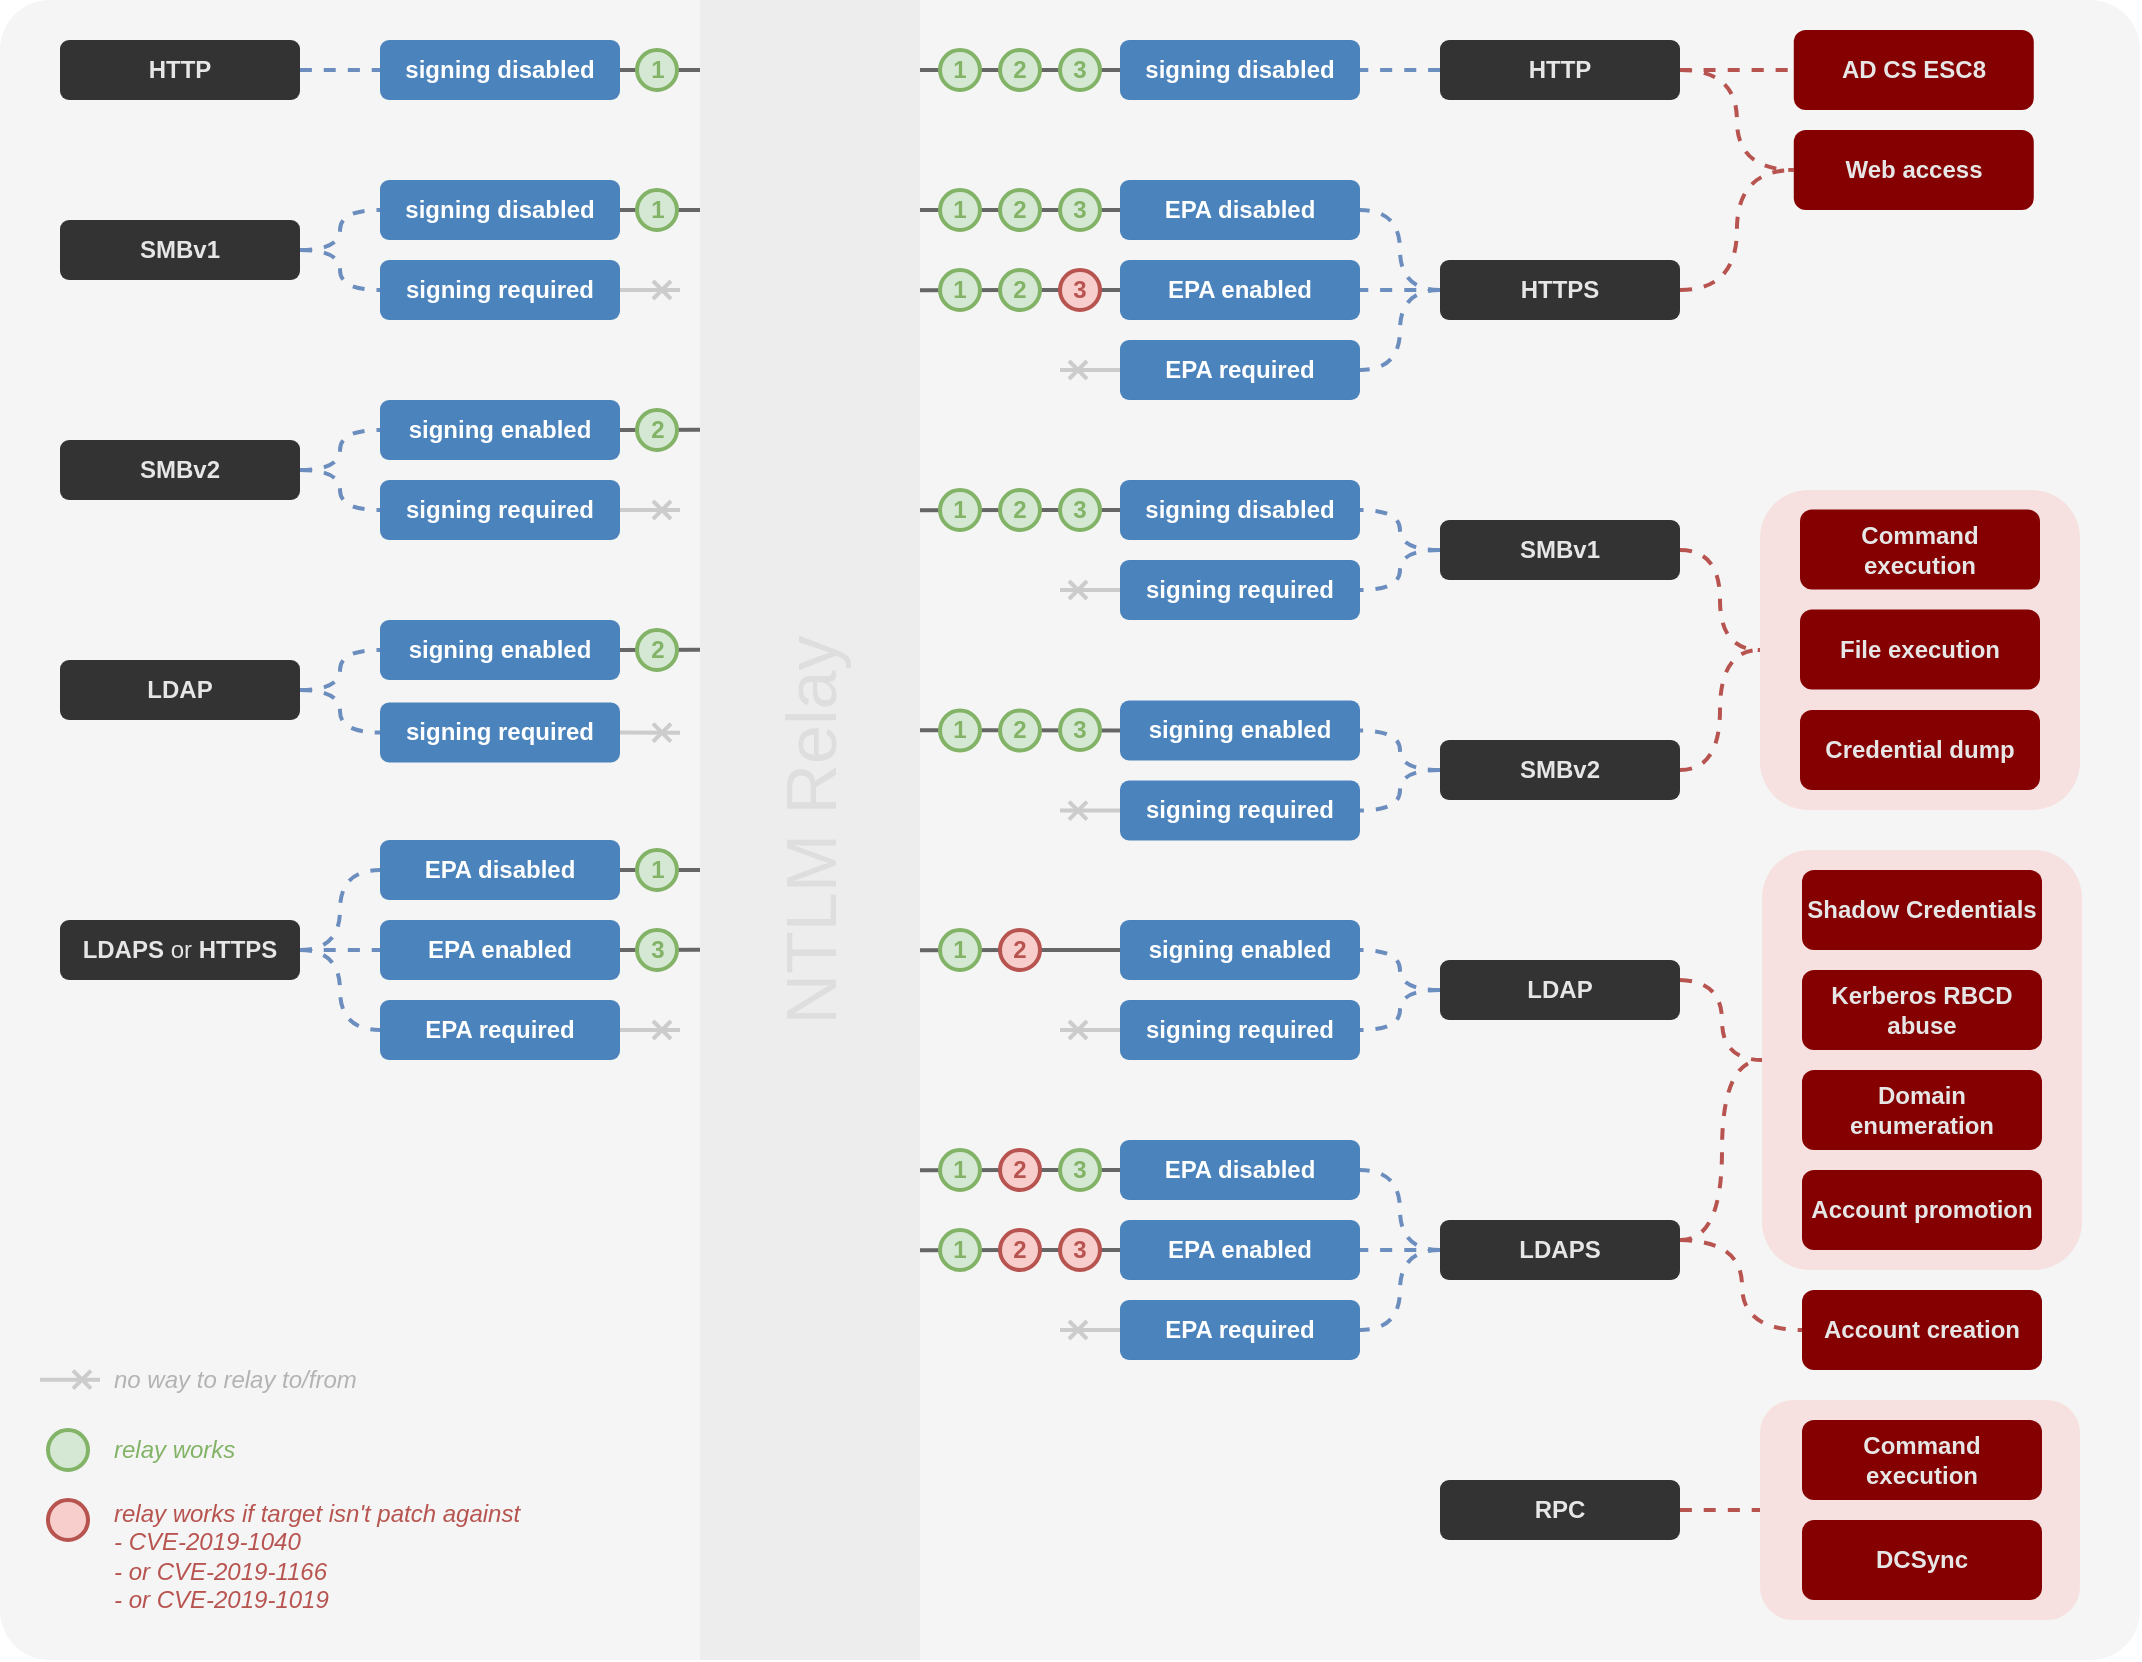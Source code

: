 <mxfile version="14.5.1" type="device"><diagram id="hH7pEeF3YHhmBUNXaw4B" name="Page-1"><mxGraphModel dx="-1205" dy="1429" grid="1" gridSize="10" guides="1" tooltips="1" connect="1" arrows="1" fold="1" page="0" pageScale="1" pageWidth="850" pageHeight="1100" math="0" shadow="0"><root><mxCell id="0"/><mxCell id="1" parent="0"/><mxCell id="J9YO0TIa6yCJs-UxPbS8-244" value="" style="rounded=1;whiteSpace=wrap;html=1;labelBackgroundColor=none;strokeWidth=2;fillColor=#f5f5f5;fontColor=#333333;arcSize=3;strokeColor=none;" vertex="1" parent="1"><mxGeometry x="1680" y="-930" width="1070" height="830" as="geometry"/></mxCell><mxCell id="J9YO0TIa6yCJs-UxPbS8-128" value="" style="rounded=1;whiteSpace=wrap;html=1;fillColor=#f8cecc;fontStyle=1;opacity=50;strokeColor=none;" vertex="1" parent="1"><mxGeometry x="2560" y="-230" width="160" height="110" as="geometry"/></mxCell><mxCell id="J9YO0TIa6yCJs-UxPbS8-112" value="" style="rounded=1;whiteSpace=wrap;html=1;fillColor=#f8cecc;fontStyle=1;opacity=50;strokeColor=none;" vertex="1" parent="1"><mxGeometry x="2560" y="-685" width="160" height="160" as="geometry"/></mxCell><mxCell id="J9YO0TIa6yCJs-UxPbS8-108" value="" style="rounded=1;whiteSpace=wrap;html=1;fillColor=#f8cecc;fontStyle=1;opacity=50;strokeColor=none;" vertex="1" parent="1"><mxGeometry x="2561" y="-505" width="160" height="210" as="geometry"/></mxCell><mxCell id="J9YO0TIa6yCJs-UxPbS8-78" style="edgeStyle=orthogonalEdgeStyle;curved=1;rounded=0;orthogonalLoop=1;jettySize=auto;html=1;exitX=1;exitY=0.5;exitDx=0;exitDy=0;entryX=0;entryY=0.5;entryDx=0;entryDy=0;strokeColor=#6c8ebf;strokeWidth=2;fillColor=#dae8fc;dashed=1;endArrow=none;endFill=0;" edge="1" parent="1" source="J9YO0TIa6yCJs-UxPbS8-3" target="J9YO0TIa6yCJs-UxPbS8-42"><mxGeometry relative="1" as="geometry"/></mxCell><mxCell id="J9YO0TIa6yCJs-UxPbS8-79" style="edgeStyle=orthogonalEdgeStyle;curved=1;rounded=0;orthogonalLoop=1;jettySize=auto;html=1;exitX=1;exitY=0.5;exitDx=0;exitDy=0;entryX=0;entryY=0.5;entryDx=0;entryDy=0;strokeColor=#6c8ebf;strokeWidth=2;fillColor=#dae8fc;dashed=1;endArrow=none;endFill=0;" edge="1" parent="1" source="J9YO0TIa6yCJs-UxPbS8-3" target="J9YO0TIa6yCJs-UxPbS8-43"><mxGeometry relative="1" as="geometry"/></mxCell><mxCell id="J9YO0TIa6yCJs-UxPbS8-3" value="LDAP" style="rounded=1;whiteSpace=wrap;html=1;fontColor=#E6E6E6;fontStyle=1;fillColor=#333333;strokeColor=none;" vertex="1" parent="1"><mxGeometry x="1710" y="-600" width="120" height="30" as="geometry"/></mxCell><mxCell id="J9YO0TIa6yCJs-UxPbS8-73" style="edgeStyle=orthogonalEdgeStyle;curved=1;rounded=0;orthogonalLoop=1;jettySize=auto;html=1;exitX=1;exitY=0.5;exitDx=0;exitDy=0;entryX=0;entryY=0.5;entryDx=0;entryDy=0;strokeColor=#6c8ebf;strokeWidth=2;fillColor=#dae8fc;dashed=1;endArrow=none;endFill=0;" edge="1" parent="1" source="J9YO0TIa6yCJs-UxPbS8-4" target="J9YO0TIa6yCJs-UxPbS8-61"><mxGeometry relative="1" as="geometry"/></mxCell><mxCell id="J9YO0TIa6yCJs-UxPbS8-4" value="HTTP" style="rounded=1;whiteSpace=wrap;html=1;fontColor=#E6E6E6;fontStyle=1;fillColor=#333333;strokeColor=none;" vertex="1" parent="1"><mxGeometry x="1710" y="-910" width="120" height="30" as="geometry"/></mxCell><mxCell id="J9YO0TIa6yCJs-UxPbS8-5" value="Credential dump" style="rounded=1;whiteSpace=wrap;html=1;fontColor=#E6E6E6;fillColor=#850000;strokeColor=none;fontStyle=1" vertex="1" parent="1"><mxGeometry x="2580.0" y="-575" width="120" height="40" as="geometry"/></mxCell><mxCell id="J9YO0TIa6yCJs-UxPbS8-7" value="Domain enumeration" style="rounded=1;whiteSpace=wrap;html=1;fontColor=#E6E6E6;fillColor=#850000;strokeColor=none;fontStyle=1" vertex="1" parent="1"><mxGeometry x="2581" y="-395" width="120" height="40" as="geometry"/></mxCell><mxCell id="J9YO0TIa6yCJs-UxPbS8-9" value="Kerberos RBCD abuse" style="rounded=1;whiteSpace=wrap;html=1;fontColor=#E6E6E6;fillColor=#850000;strokeColor=none;fontStyle=1" vertex="1" parent="1"><mxGeometry x="2581" y="-445" width="120" height="40" as="geometry"/></mxCell><mxCell id="J9YO0TIa6yCJs-UxPbS8-10" value="Shadow Credentials" style="rounded=1;whiteSpace=wrap;html=1;fontColor=#E6E6E6;fillColor=#850000;strokeColor=none;fontStyle=1" vertex="1" parent="1"><mxGeometry x="2581" y="-495" width="120" height="40" as="geometry"/></mxCell><mxCell id="J9YO0TIa6yCJs-UxPbS8-11" value="DCSync" style="rounded=1;whiteSpace=wrap;html=1;fontColor=#E6E6E6;fillColor=#850000;strokeColor=none;fontStyle=1" vertex="1" parent="1"><mxGeometry x="2581" y="-170" width="120" height="40" as="geometry"/></mxCell><mxCell id="J9YO0TIa6yCJs-UxPbS8-12" value="Account promotion" style="rounded=1;whiteSpace=wrap;html=1;fontColor=#E6E6E6;fillColor=#850000;strokeColor=none;fontStyle=1" vertex="1" parent="1"><mxGeometry x="2581" y="-345" width="120" height="40" as="geometry"/></mxCell><mxCell id="J9YO0TIa6yCJs-UxPbS8-13" value="Account creation" style="rounded=1;whiteSpace=wrap;html=1;fontColor=#E6E6E6;fillColor=#850000;strokeColor=none;fontStyle=1" vertex="1" parent="1"><mxGeometry x="2581" y="-285" width="120" height="40" as="geometry"/></mxCell><mxCell id="J9YO0TIa6yCJs-UxPbS8-85" style="edgeStyle=orthogonalEdgeStyle;curved=1;rounded=0;orthogonalLoop=1;jettySize=auto;html=1;exitX=0;exitY=0.5;exitDx=0;exitDy=0;entryX=1;entryY=0.5;entryDx=0;entryDy=0;strokeColor=#6c8ebf;strokeWidth=2;dashed=1;endArrow=none;endFill=0;fillColor=#dae8fc;" edge="1" parent="1" source="J9YO0TIa6yCJs-UxPbS8-14" target="J9YO0TIa6yCJs-UxPbS8-21"><mxGeometry relative="1" as="geometry"/></mxCell><mxCell id="J9YO0TIa6yCJs-UxPbS8-86" style="edgeStyle=orthogonalEdgeStyle;curved=1;rounded=0;orthogonalLoop=1;jettySize=auto;html=1;exitX=0;exitY=0.5;exitDx=0;exitDy=0;entryX=1;entryY=0.5;entryDx=0;entryDy=0;strokeColor=#6c8ebf;strokeWidth=2;dashed=1;endArrow=none;endFill=0;fillColor=#dae8fc;" edge="1" parent="1" source="J9YO0TIa6yCJs-UxPbS8-14" target="J9YO0TIa6yCJs-UxPbS8-26"><mxGeometry relative="1" as="geometry"/></mxCell><mxCell id="J9YO0TIa6yCJs-UxPbS8-114" style="edgeStyle=orthogonalEdgeStyle;curved=1;rounded=0;orthogonalLoop=1;jettySize=auto;html=1;exitX=1;exitY=0.5;exitDx=0;exitDy=0;entryX=0;entryY=0.5;entryDx=0;entryDy=0;strokeColor=#b85450;strokeWidth=2;endArrow=none;endFill=0;dashed=1;fillColor=#f8cecc;" edge="1" parent="1" source="J9YO0TIa6yCJs-UxPbS8-14" target="J9YO0TIa6yCJs-UxPbS8-112"><mxGeometry relative="1" as="geometry"/></mxCell><mxCell id="J9YO0TIa6yCJs-UxPbS8-14" value="SMBv1" style="rounded=1;whiteSpace=wrap;html=1;fontColor=#E6E6E6;fontStyle=1;fillColor=#333333;strokeColor=none;" vertex="1" parent="1"><mxGeometry x="2400" y="-670" width="120" height="30" as="geometry"/></mxCell><mxCell id="J9YO0TIa6yCJs-UxPbS8-90" style="edgeStyle=orthogonalEdgeStyle;curved=1;rounded=0;orthogonalLoop=1;jettySize=auto;html=1;exitX=0;exitY=0.5;exitDx=0;exitDy=0;entryX=1;entryY=0.5;entryDx=0;entryDy=0;strokeColor=#6c8ebf;strokeWidth=2;dashed=1;endArrow=none;endFill=0;fillColor=#dae8fc;" edge="1" parent="1" source="J9YO0TIa6yCJs-UxPbS8-15" target="J9YO0TIa6yCJs-UxPbS8-31"><mxGeometry relative="1" as="geometry"/></mxCell><mxCell id="J9YO0TIa6yCJs-UxPbS8-92" style="edgeStyle=orthogonalEdgeStyle;curved=1;rounded=0;orthogonalLoop=1;jettySize=auto;html=1;exitX=0;exitY=0.5;exitDx=0;exitDy=0;entryX=1;entryY=0.5;entryDx=0;entryDy=0;strokeColor=#6c8ebf;strokeWidth=2;dashed=1;endArrow=none;endFill=0;fillColor=#dae8fc;" edge="1" parent="1" source="J9YO0TIa6yCJs-UxPbS8-15" target="J9YO0TIa6yCJs-UxPbS8-32"><mxGeometry relative="1" as="geometry"/></mxCell><mxCell id="J9YO0TIa6yCJs-UxPbS8-109" style="edgeStyle=orthogonalEdgeStyle;curved=1;rounded=0;orthogonalLoop=1;jettySize=auto;html=1;exitX=1;exitY=0.5;exitDx=0;exitDy=0;entryX=0;entryY=0.5;entryDx=0;entryDy=0;strokeColor=#b85450;strokeWidth=2;endArrow=none;endFill=0;dashed=1;fillColor=#f8cecc;" edge="1" parent="1" target="J9YO0TIa6yCJs-UxPbS8-108"><mxGeometry relative="1" as="geometry"><mxPoint x="2520" y="-440" as="sourcePoint"/></mxGeometry></mxCell><mxCell id="J9YO0TIa6yCJs-UxPbS8-15" value="LDAP" style="rounded=1;whiteSpace=wrap;html=1;fontColor=#E6E6E6;fontStyle=1;fillColor=#333333;strokeColor=none;" vertex="1" parent="1"><mxGeometry x="2400" y="-450" width="120" height="30" as="geometry"/></mxCell><mxCell id="J9YO0TIa6yCJs-UxPbS8-130" style="edgeStyle=orthogonalEdgeStyle;curved=1;rounded=0;orthogonalLoop=1;jettySize=auto;html=1;exitX=1;exitY=0.5;exitDx=0;exitDy=0;entryX=0;entryY=0.5;entryDx=0;entryDy=0;strokeColor=#b85450;strokeWidth=2;endArrow=none;endFill=0;dashed=1;fillColor=#f8cecc;" edge="1" parent="1" source="J9YO0TIa6yCJs-UxPbS8-16" target="J9YO0TIa6yCJs-UxPbS8-128"><mxGeometry relative="1" as="geometry"/></mxCell><mxCell id="J9YO0TIa6yCJs-UxPbS8-16" value="RPC" style="rounded=1;whiteSpace=wrap;html=1;fontColor=#E6E6E6;fontStyle=1;fillColor=#333333;strokeColor=none;" vertex="1" parent="1"><mxGeometry x="2400" y="-190" width="120" height="30" as="geometry"/></mxCell><mxCell id="J9YO0TIa6yCJs-UxPbS8-225" style="edgeStyle=orthogonalEdgeStyle;curved=1;rounded=0;orthogonalLoop=1;jettySize=auto;html=1;exitX=0;exitY=0.5;exitDx=0;exitDy=0;endArrow=none;endFill=0;strokeColor=#666666;strokeWidth=2;fontColor=#82B366;" edge="1" parent="1" source="J9YO0TIa6yCJs-UxPbS8-21"><mxGeometry relative="1" as="geometry"><mxPoint x="2140" y="-674.905" as="targetPoint"/></mxGeometry></mxCell><mxCell id="J9YO0TIa6yCJs-UxPbS8-21" value="signing disabled" style="rounded=1;whiteSpace=wrap;html=1;strokeColor=none;fontStyle=1;fillColor=#4B84BD;fontColor=#FFFFFF;" vertex="1" parent="1"><mxGeometry x="2240" y="-690" width="120" height="30" as="geometry"/></mxCell><mxCell id="J9YO0TIa6yCJs-UxPbS8-227" style="edgeStyle=orthogonalEdgeStyle;curved=1;rounded=0;orthogonalLoop=1;jettySize=auto;html=1;exitX=0;exitY=0.5;exitDx=0;exitDy=0;endArrow=none;endFill=0;strokeColor=#666666;strokeWidth=2;fontColor=#82B366;" edge="1" parent="1" source="J9YO0TIa6yCJs-UxPbS8-23"><mxGeometry relative="1" as="geometry"><mxPoint x="2140" y="-564.905" as="targetPoint"/></mxGeometry></mxCell><mxCell id="J9YO0TIa6yCJs-UxPbS8-23" value="signing enabled" style="rounded=1;whiteSpace=wrap;html=1;strokeColor=none;fontStyle=1;fillColor=#4B84BD;fontColor=#FFFFFF;" vertex="1" parent="1"><mxGeometry x="2240" y="-579.75" width="120" height="30" as="geometry"/></mxCell><mxCell id="J9YO0TIa6yCJs-UxPbS8-237" style="edgeStyle=orthogonalEdgeStyle;curved=1;rounded=0;orthogonalLoop=1;jettySize=auto;html=1;exitX=0;exitY=0.5;exitDx=0;exitDy=0;endArrow=cross;endFill=0;strokeColor=#CCCCCC;strokeWidth=2;fontColor=#CCCCCC;" edge="1" parent="1" source="J9YO0TIa6yCJs-UxPbS8-24"><mxGeometry relative="1" as="geometry"><mxPoint x="2210" y="-524.862" as="targetPoint"/></mxGeometry></mxCell><mxCell id="J9YO0TIa6yCJs-UxPbS8-24" value="signing required" style="rounded=1;whiteSpace=wrap;html=1;strokeColor=none;fontStyle=1;fillColor=#4B84BD;fontColor=#FFFFFF;" vertex="1" parent="1"><mxGeometry x="2240" y="-539.75" width="120" height="30" as="geometry"/></mxCell><mxCell id="J9YO0TIa6yCJs-UxPbS8-87" style="edgeStyle=orthogonalEdgeStyle;curved=1;rounded=0;orthogonalLoop=1;jettySize=auto;html=1;exitX=0;exitY=0.5;exitDx=0;exitDy=0;entryX=1;entryY=0.5;entryDx=0;entryDy=0;strokeColor=#6c8ebf;strokeWidth=2;dashed=1;endArrow=none;endFill=0;fillColor=#dae8fc;" edge="1" parent="1" source="J9YO0TIa6yCJs-UxPbS8-25" target="J9YO0TIa6yCJs-UxPbS8-23"><mxGeometry relative="1" as="geometry"/></mxCell><mxCell id="J9YO0TIa6yCJs-UxPbS8-88" style="edgeStyle=orthogonalEdgeStyle;curved=1;rounded=0;orthogonalLoop=1;jettySize=auto;html=1;exitX=0;exitY=0.5;exitDx=0;exitDy=0;entryX=1;entryY=0.5;entryDx=0;entryDy=0;strokeColor=#6c8ebf;strokeWidth=2;dashed=1;endArrow=none;endFill=0;fillColor=#dae8fc;" edge="1" parent="1" source="J9YO0TIa6yCJs-UxPbS8-25" target="J9YO0TIa6yCJs-UxPbS8-24"><mxGeometry relative="1" as="geometry"/></mxCell><mxCell id="J9YO0TIa6yCJs-UxPbS8-113" style="edgeStyle=orthogonalEdgeStyle;curved=1;rounded=0;orthogonalLoop=1;jettySize=auto;html=1;exitX=1;exitY=0.5;exitDx=0;exitDy=0;entryX=0;entryY=0.5;entryDx=0;entryDy=0;strokeColor=#b85450;strokeWidth=2;endArrow=none;endFill=0;dashed=1;fillColor=#f8cecc;" edge="1" parent="1" source="J9YO0TIa6yCJs-UxPbS8-25" target="J9YO0TIa6yCJs-UxPbS8-112"><mxGeometry relative="1" as="geometry"/></mxCell><mxCell id="J9YO0TIa6yCJs-UxPbS8-25" value="SMBv2" style="rounded=1;whiteSpace=wrap;html=1;fontColor=#E6E6E6;fontStyle=1;fillColor=#333333;strokeColor=none;" vertex="1" parent="1"><mxGeometry x="2400" y="-560" width="120" height="30" as="geometry"/></mxCell><mxCell id="J9YO0TIa6yCJs-UxPbS8-236" style="edgeStyle=orthogonalEdgeStyle;curved=1;rounded=0;orthogonalLoop=1;jettySize=auto;html=1;exitX=0;exitY=0.5;exitDx=0;exitDy=0;endArrow=cross;endFill=0;strokeColor=#CCCCCC;strokeWidth=2;fontColor=#CCCCCC;" edge="1" parent="1" source="J9YO0TIa6yCJs-UxPbS8-26"><mxGeometry relative="1" as="geometry"><mxPoint x="2210" y="-635.207" as="targetPoint"/></mxGeometry></mxCell><mxCell id="J9YO0TIa6yCJs-UxPbS8-26" value="signing required" style="rounded=1;whiteSpace=wrap;html=1;strokeColor=none;fontStyle=1;fillColor=#4B84BD;fontColor=#FFFFFF;" vertex="1" parent="1"><mxGeometry x="2240" y="-650" width="120" height="30" as="geometry"/></mxCell><mxCell id="J9YO0TIa6yCJs-UxPbS8-229" style="edgeStyle=orthogonalEdgeStyle;curved=1;rounded=0;orthogonalLoop=1;jettySize=auto;html=1;exitX=0;exitY=0.5;exitDx=0;exitDy=0;endArrow=none;endFill=0;strokeColor=#666666;strokeWidth=2;fontColor=#82B366;" edge="1" parent="1" source="J9YO0TIa6yCJs-UxPbS8-31"><mxGeometry relative="1" as="geometry"><mxPoint x="2140" y="-454.905" as="targetPoint"/></mxGeometry></mxCell><mxCell id="J9YO0TIa6yCJs-UxPbS8-31" value="signing enabled" style="rounded=1;whiteSpace=wrap;html=1;strokeColor=none;fontStyle=1;fillColor=#4B84BD;fontColor=#FFFFFF;" vertex="1" parent="1"><mxGeometry x="2240" y="-470" width="120" height="30" as="geometry"/></mxCell><mxCell id="J9YO0TIa6yCJs-UxPbS8-238" style="edgeStyle=orthogonalEdgeStyle;curved=1;rounded=0;orthogonalLoop=1;jettySize=auto;html=1;exitX=0;exitY=0.5;exitDx=0;exitDy=0;endArrow=cross;endFill=0;strokeColor=#CCCCCC;strokeWidth=2;fontColor=#CCCCCC;" edge="1" parent="1" source="J9YO0TIa6yCJs-UxPbS8-32"><mxGeometry relative="1" as="geometry"><mxPoint x="2210" y="-415.207" as="targetPoint"/></mxGeometry></mxCell><mxCell id="J9YO0TIa6yCJs-UxPbS8-32" value="signing required" style="rounded=1;whiteSpace=wrap;html=1;strokeColor=none;fontStyle=1;fillColor=#4B84BD;fontColor=#FFFFFF;" vertex="1" parent="1"><mxGeometry x="2240" y="-430" width="120" height="30" as="geometry"/></mxCell><mxCell id="J9YO0TIa6yCJs-UxPbS8-89" style="edgeStyle=orthogonalEdgeStyle;curved=1;rounded=0;orthogonalLoop=1;jettySize=auto;html=1;exitX=0;exitY=0.5;exitDx=0;exitDy=0;entryX=1;entryY=0.5;entryDx=0;entryDy=0;strokeColor=#6c8ebf;strokeWidth=2;dashed=1;endArrow=none;endFill=0;fillColor=#dae8fc;" edge="1" parent="1" source="J9YO0TIa6yCJs-UxPbS8-33" target="J9YO0TIa6yCJs-UxPbS8-34"><mxGeometry relative="1" as="geometry"/></mxCell><mxCell id="J9YO0TIa6yCJs-UxPbS8-91" style="edgeStyle=orthogonalEdgeStyle;curved=1;rounded=0;orthogonalLoop=1;jettySize=auto;html=1;exitX=0;exitY=0.5;exitDx=0;exitDy=0;entryX=1;entryY=0.5;entryDx=0;entryDy=0;strokeColor=#6c8ebf;strokeWidth=2;dashed=1;endArrow=none;endFill=0;fillColor=#dae8fc;" edge="1" parent="1" source="J9YO0TIa6yCJs-UxPbS8-33" target="J9YO0TIa6yCJs-UxPbS8-35"><mxGeometry relative="1" as="geometry"/></mxCell><mxCell id="J9YO0TIa6yCJs-UxPbS8-93" style="edgeStyle=orthogonalEdgeStyle;curved=1;rounded=0;orthogonalLoop=1;jettySize=auto;html=1;exitX=0;exitY=0.5;exitDx=0;exitDy=0;entryX=1;entryY=0.5;entryDx=0;entryDy=0;strokeColor=#6c8ebf;strokeWidth=2;dashed=1;endArrow=none;endFill=0;fillColor=#dae8fc;" edge="1" parent="1" source="J9YO0TIa6yCJs-UxPbS8-33" target="J9YO0TIa6yCJs-UxPbS8-36"><mxGeometry relative="1" as="geometry"/></mxCell><mxCell id="J9YO0TIa6yCJs-UxPbS8-110" style="edgeStyle=orthogonalEdgeStyle;curved=1;rounded=0;orthogonalLoop=1;jettySize=auto;html=1;exitX=1;exitY=0.5;exitDx=0;exitDy=0;entryX=0;entryY=0.5;entryDx=0;entryDy=0;strokeColor=#b85450;strokeWidth=2;endArrow=none;endFill=0;dashed=1;fillColor=#f8cecc;" edge="1" parent="1" target="J9YO0TIa6yCJs-UxPbS8-108"><mxGeometry relative="1" as="geometry"><mxPoint x="2520" y="-310" as="sourcePoint"/></mxGeometry></mxCell><mxCell id="J9YO0TIa6yCJs-UxPbS8-111" style="edgeStyle=orthogonalEdgeStyle;curved=1;rounded=0;orthogonalLoop=1;jettySize=auto;html=1;exitX=1;exitY=0.5;exitDx=0;exitDy=0;entryX=0;entryY=0.5;entryDx=0;entryDy=0;strokeColor=#b85450;strokeWidth=2;endArrow=none;endFill=0;dashed=1;fillColor=#f8cecc;" edge="1" parent="1" target="J9YO0TIa6yCJs-UxPbS8-13"><mxGeometry relative="1" as="geometry"><mxPoint x="2520" y="-310" as="sourcePoint"/></mxGeometry></mxCell><mxCell id="J9YO0TIa6yCJs-UxPbS8-33" value="LDAPS" style="rounded=1;whiteSpace=wrap;html=1;fontColor=#E6E6E6;fontStyle=1;fillColor=#333333;strokeColor=none;" vertex="1" parent="1"><mxGeometry x="2400" y="-320" width="120" height="30" as="geometry"/></mxCell><mxCell id="J9YO0TIa6yCJs-UxPbS8-230" style="edgeStyle=orthogonalEdgeStyle;curved=1;rounded=0;orthogonalLoop=1;jettySize=auto;html=1;exitX=0;exitY=0.5;exitDx=0;exitDy=0;endArrow=none;endFill=0;strokeColor=#666666;strokeWidth=2;fontColor=#82B366;" edge="1" parent="1" source="J9YO0TIa6yCJs-UxPbS8-34"><mxGeometry relative="1" as="geometry"><mxPoint x="2140" y="-344.905" as="targetPoint"/></mxGeometry></mxCell><mxCell id="J9YO0TIa6yCJs-UxPbS8-34" value="EPA disabled" style="rounded=1;whiteSpace=wrap;html=1;strokeColor=none;fontStyle=1;fillColor=#4B84BD;fontColor=#FFFFFF;" vertex="1" parent="1"><mxGeometry x="2240" y="-360" width="120" height="30" as="geometry"/></mxCell><mxCell id="J9YO0TIa6yCJs-UxPbS8-231" style="edgeStyle=orthogonalEdgeStyle;curved=1;rounded=0;orthogonalLoop=1;jettySize=auto;html=1;exitX=0;exitY=0.5;exitDx=0;exitDy=0;endArrow=none;endFill=0;strokeColor=#666666;strokeWidth=2;fontColor=#82B366;" edge="1" parent="1" source="J9YO0TIa6yCJs-UxPbS8-35"><mxGeometry relative="1" as="geometry"><mxPoint x="2140" y="-304.905" as="targetPoint"/></mxGeometry></mxCell><mxCell id="J9YO0TIa6yCJs-UxPbS8-35" value="EPA enabled" style="rounded=1;whiteSpace=wrap;html=1;strokeColor=none;fontStyle=1;fillColor=#4B84BD;fontColor=#FFFFFF;" vertex="1" parent="1"><mxGeometry x="2240" y="-320" width="120" height="30" as="geometry"/></mxCell><mxCell id="J9YO0TIa6yCJs-UxPbS8-239" style="edgeStyle=orthogonalEdgeStyle;curved=1;rounded=0;orthogonalLoop=1;jettySize=auto;html=1;exitX=0;exitY=0.5;exitDx=0;exitDy=0;endArrow=cross;endFill=0;strokeColor=#CCCCCC;strokeWidth=2;fontColor=#CCCCCC;" edge="1" parent="1" source="J9YO0TIa6yCJs-UxPbS8-36"><mxGeometry relative="1" as="geometry"><mxPoint x="2210" y="-264.862" as="targetPoint"/></mxGeometry></mxCell><mxCell id="J9YO0TIa6yCJs-UxPbS8-36" value="EPA required" style="rounded=1;whiteSpace=wrap;html=1;strokeColor=none;fontStyle=1;fillColor=#4B84BD;fontColor=#FFFFFF;" vertex="1" parent="1"><mxGeometry x="2240" y="-280" width="120" height="30" as="geometry"/></mxCell><mxCell id="J9YO0TIa6yCJs-UxPbS8-81" style="edgeStyle=orthogonalEdgeStyle;curved=1;rounded=0;orthogonalLoop=1;jettySize=auto;html=1;exitX=0;exitY=0.5;exitDx=0;exitDy=0;entryX=1;entryY=0.5;entryDx=0;entryDy=0;strokeColor=#6c8ebf;strokeWidth=2;dashed=1;endArrow=none;endFill=0;fillColor=#dae8fc;" edge="1" parent="1" source="J9YO0TIa6yCJs-UxPbS8-37" target="J9YO0TIa6yCJs-UxPbS8-54"><mxGeometry relative="1" as="geometry"/></mxCell><mxCell id="J9YO0TIa6yCJs-UxPbS8-125" style="edgeStyle=orthogonalEdgeStyle;curved=1;rounded=0;orthogonalLoop=1;jettySize=auto;html=1;exitX=1;exitY=0.5;exitDx=0;exitDy=0;entryX=0;entryY=0.5;entryDx=0;entryDy=0;strokeColor=#b85450;strokeWidth=2;endArrow=none;endFill=0;dashed=1;fillColor=#f8cecc;" edge="1" parent="1" source="J9YO0TIa6yCJs-UxPbS8-37" target="J9YO0TIa6yCJs-UxPbS8-55"><mxGeometry relative="1" as="geometry"/></mxCell><mxCell id="J9YO0TIa6yCJs-UxPbS8-126" style="edgeStyle=orthogonalEdgeStyle;curved=1;rounded=0;orthogonalLoop=1;jettySize=auto;html=1;exitX=1;exitY=0.5;exitDx=0;exitDy=0;entryX=0;entryY=0.5;entryDx=0;entryDy=0;strokeColor=#b85450;strokeWidth=2;endArrow=none;endFill=0;dashed=1;fillColor=#f8cecc;" edge="1" parent="1" source="J9YO0TIa6yCJs-UxPbS8-37" target="J9YO0TIa6yCJs-UxPbS8-57"><mxGeometry relative="1" as="geometry"/></mxCell><mxCell id="J9YO0TIa6yCJs-UxPbS8-37" value="HTTP" style="rounded=1;whiteSpace=wrap;html=1;fontColor=#E6E6E6;fontStyle=1;fillColor=#333333;strokeColor=none;" vertex="1" parent="1"><mxGeometry x="2400" y="-910" width="120" height="30" as="geometry"/></mxCell><mxCell id="J9YO0TIa6yCJs-UxPbS8-82" style="edgeStyle=orthogonalEdgeStyle;curved=1;rounded=0;orthogonalLoop=1;jettySize=auto;html=1;exitX=0;exitY=0.5;exitDx=0;exitDy=0;entryX=1;entryY=0.5;entryDx=0;entryDy=0;strokeColor=#6c8ebf;strokeWidth=2;dashed=1;endArrow=none;endFill=0;fillColor=#dae8fc;" edge="1" parent="1" source="J9YO0TIa6yCJs-UxPbS8-38" target="J9YO0TIa6yCJs-UxPbS8-39"><mxGeometry relative="1" as="geometry"/></mxCell><mxCell id="J9YO0TIa6yCJs-UxPbS8-83" style="edgeStyle=orthogonalEdgeStyle;curved=1;rounded=0;orthogonalLoop=1;jettySize=auto;html=1;exitX=0;exitY=0.5;exitDx=0;exitDy=0;entryX=1;entryY=0.5;entryDx=0;entryDy=0;strokeColor=#6c8ebf;strokeWidth=2;dashed=1;endArrow=none;endFill=0;fillColor=#dae8fc;" edge="1" parent="1" source="J9YO0TIa6yCJs-UxPbS8-38" target="J9YO0TIa6yCJs-UxPbS8-40"><mxGeometry relative="1" as="geometry"/></mxCell><mxCell id="J9YO0TIa6yCJs-UxPbS8-84" style="edgeStyle=orthogonalEdgeStyle;curved=1;rounded=0;orthogonalLoop=1;jettySize=auto;html=1;exitX=0;exitY=0.5;exitDx=0;exitDy=0;entryX=1;entryY=0.5;entryDx=0;entryDy=0;strokeColor=#6c8ebf;strokeWidth=2;dashed=1;endArrow=none;endFill=0;fillColor=#dae8fc;" edge="1" parent="1" source="J9YO0TIa6yCJs-UxPbS8-38" target="J9YO0TIa6yCJs-UxPbS8-41"><mxGeometry relative="1" as="geometry"/></mxCell><mxCell id="J9YO0TIa6yCJs-UxPbS8-127" style="edgeStyle=orthogonalEdgeStyle;curved=1;rounded=0;orthogonalLoop=1;jettySize=auto;html=1;exitX=1;exitY=0.5;exitDx=0;exitDy=0;entryX=0;entryY=0.5;entryDx=0;entryDy=0;strokeColor=#b85450;strokeWidth=2;endArrow=none;endFill=0;dashed=1;fillColor=#f8cecc;" edge="1" parent="1" source="J9YO0TIa6yCJs-UxPbS8-38" target="J9YO0TIa6yCJs-UxPbS8-57"><mxGeometry relative="1" as="geometry"/></mxCell><mxCell id="J9YO0TIa6yCJs-UxPbS8-38" value="HTTPS" style="rounded=1;whiteSpace=wrap;html=1;fontColor=#E6E6E6;fontStyle=1;fillColor=#333333;strokeColor=none;" vertex="1" parent="1"><mxGeometry x="2400" y="-800" width="120" height="30" as="geometry"/></mxCell><mxCell id="J9YO0TIa6yCJs-UxPbS8-223" style="edgeStyle=orthogonalEdgeStyle;curved=1;rounded=0;orthogonalLoop=1;jettySize=auto;html=1;exitX=0;exitY=0.5;exitDx=0;exitDy=0;endArrow=none;endFill=0;strokeColor=#666666;strokeWidth=2;fontColor=#82B366;" edge="1" parent="1" source="J9YO0TIa6yCJs-UxPbS8-39"><mxGeometry relative="1" as="geometry"><mxPoint x="2140" y="-825" as="targetPoint"/></mxGeometry></mxCell><mxCell id="J9YO0TIa6yCJs-UxPbS8-39" value="EPA disabled" style="rounded=1;whiteSpace=wrap;html=1;strokeColor=none;fontStyle=1;fillColor=#4B84BD;fontColor=#FFFFFF;" vertex="1" parent="1"><mxGeometry x="2240" y="-840" width="120" height="30" as="geometry"/></mxCell><mxCell id="J9YO0TIa6yCJs-UxPbS8-224" style="edgeStyle=orthogonalEdgeStyle;curved=1;rounded=0;orthogonalLoop=1;jettySize=auto;html=1;exitX=0;exitY=0.5;exitDx=0;exitDy=0;endArrow=none;endFill=0;strokeColor=#666666;strokeWidth=2;fontColor=#82B366;" edge="1" parent="1" source="J9YO0TIa6yCJs-UxPbS8-40"><mxGeometry relative="1" as="geometry"><mxPoint x="2140" y="-784.905" as="targetPoint"/></mxGeometry></mxCell><mxCell id="J9YO0TIa6yCJs-UxPbS8-40" value="EPA enabled" style="rounded=1;whiteSpace=wrap;html=1;strokeColor=none;fontStyle=1;fillColor=#4B84BD;fontColor=#FFFFFF;" vertex="1" parent="1"><mxGeometry x="2240" y="-800" width="120" height="30" as="geometry"/></mxCell><mxCell id="J9YO0TIa6yCJs-UxPbS8-235" style="edgeStyle=orthogonalEdgeStyle;curved=1;rounded=0;orthogonalLoop=1;jettySize=auto;html=1;exitX=0;exitY=0.5;exitDx=0;exitDy=0;endArrow=cross;endFill=0;strokeWidth=2;fontColor=#CCCCCC;strokeColor=#CCCCCC;" edge="1" parent="1" source="J9YO0TIa6yCJs-UxPbS8-41"><mxGeometry relative="1" as="geometry"><mxPoint x="2210" y="-745" as="targetPoint"/></mxGeometry></mxCell><mxCell id="J9YO0TIa6yCJs-UxPbS8-41" value="EPA required" style="rounded=1;whiteSpace=wrap;html=1;strokeColor=none;fontStyle=1;fillColor=#4B84BD;fontColor=#FFFFFF;" vertex="1" parent="1"><mxGeometry x="2240" y="-760" width="120" height="30" as="geometry"/></mxCell><mxCell id="J9YO0TIa6yCJs-UxPbS8-242" style="edgeStyle=orthogonalEdgeStyle;curved=1;rounded=0;orthogonalLoop=1;jettySize=auto;html=1;exitX=1;exitY=0.5;exitDx=0;exitDy=0;endArrow=none;endFill=0;strokeColor=#666666;strokeWidth=2;fontColor=#CCCCCC;" edge="1" parent="1" source="J9YO0TIa6yCJs-UxPbS8-42"><mxGeometry relative="1" as="geometry"><mxPoint x="2030" y="-605.111" as="targetPoint"/></mxGeometry></mxCell><mxCell id="J9YO0TIa6yCJs-UxPbS8-42" value="signing enabled" style="rounded=1;whiteSpace=wrap;html=1;strokeColor=none;fontStyle=1;fillColor=#4B84BD;fontColor=#FFFFFF;" vertex="1" parent="1"><mxGeometry x="1870.0" y="-620" width="120" height="30" as="geometry"/></mxCell><mxCell id="J9YO0TIa6yCJs-UxPbS8-213" style="edgeStyle=orthogonalEdgeStyle;curved=1;rounded=0;orthogonalLoop=1;jettySize=auto;html=1;exitX=1;exitY=0.5;exitDx=0;exitDy=0;endArrow=cross;endFill=0;strokeWidth=2;fontColor=#82B366;strokeColor=#CCCCCC;" edge="1" parent="1" source="J9YO0TIa6yCJs-UxPbS8-43"><mxGeometry relative="1" as="geometry"><mxPoint x="2020" y="-563.667" as="targetPoint"/></mxGeometry></mxCell><mxCell id="J9YO0TIa6yCJs-UxPbS8-43" value="signing required" style="rounded=1;whiteSpace=wrap;html=1;strokeColor=none;fontStyle=1;fillColor=#4B84BD;fontColor=#FFFFFF;" vertex="1" parent="1"><mxGeometry x="1870.0" y="-578.75" width="120" height="30" as="geometry"/></mxCell><mxCell id="J9YO0TIa6yCJs-UxPbS8-74" style="edgeStyle=orthogonalEdgeStyle;curved=1;rounded=0;orthogonalLoop=1;jettySize=auto;html=1;exitX=1;exitY=0.5;exitDx=0;exitDy=0;entryX=0;entryY=0.5;entryDx=0;entryDy=0;strokeColor=#6c8ebf;strokeWidth=2;fillColor=#dae8fc;dashed=1;endArrow=none;endFill=0;" edge="1" parent="1" source="J9YO0TIa6yCJs-UxPbS8-47" target="J9YO0TIa6yCJs-UxPbS8-48"><mxGeometry relative="1" as="geometry"/></mxCell><mxCell id="J9YO0TIa6yCJs-UxPbS8-75" style="edgeStyle=orthogonalEdgeStyle;curved=1;rounded=0;orthogonalLoop=1;jettySize=auto;html=1;exitX=1;exitY=0.5;exitDx=0;exitDy=0;entryX=0;entryY=0.5;entryDx=0;entryDy=0;strokeColor=#6c8ebf;strokeWidth=2;fillColor=#dae8fc;dashed=1;endArrow=none;endFill=0;" edge="1" parent="1" source="J9YO0TIa6yCJs-UxPbS8-47" target="J9YO0TIa6yCJs-UxPbS8-52"><mxGeometry relative="1" as="geometry"/></mxCell><mxCell id="J9YO0TIa6yCJs-UxPbS8-47" value="SMBv1" style="rounded=1;whiteSpace=wrap;html=1;fontColor=#E6E6E6;fontStyle=1;fillColor=#333333;strokeColor=none;" vertex="1" parent="1"><mxGeometry x="1710.0" y="-820" width="120" height="30" as="geometry"/></mxCell><mxCell id="J9YO0TIa6yCJs-UxPbS8-217" style="edgeStyle=orthogonalEdgeStyle;curved=1;rounded=0;orthogonalLoop=1;jettySize=auto;html=1;exitX=1;exitY=0.5;exitDx=0;exitDy=0;endArrow=none;endFill=0;strokeColor=#666666;strokeWidth=2;fontColor=#82B366;" edge="1" parent="1" source="J9YO0TIa6yCJs-UxPbS8-48"><mxGeometry relative="1" as="geometry"><mxPoint x="2030" y="-825" as="targetPoint"/></mxGeometry></mxCell><mxCell id="J9YO0TIa6yCJs-UxPbS8-48" value="signing disabled" style="rounded=1;whiteSpace=wrap;html=1;strokeColor=none;fontStyle=1;fillColor=#4B84BD;fontColor=#FFFFFF;" vertex="1" parent="1"><mxGeometry x="1870.0" y="-840" width="120" height="30" as="geometry"/></mxCell><mxCell id="J9YO0TIa6yCJs-UxPbS8-241" style="edgeStyle=orthogonalEdgeStyle;curved=1;rounded=0;orthogonalLoop=1;jettySize=auto;html=1;exitX=1;exitY=0.5;exitDx=0;exitDy=0;endArrow=none;endFill=0;strokeWidth=2;fontColor=#CCCCCC;strokeColor=#666666;" edge="1" parent="1" source="J9YO0TIa6yCJs-UxPbS8-49"><mxGeometry relative="1" as="geometry"><mxPoint x="2030" y="-715.111" as="targetPoint"/></mxGeometry></mxCell><mxCell id="J9YO0TIa6yCJs-UxPbS8-49" value="signing enabled" style="rounded=1;whiteSpace=wrap;html=1;strokeColor=none;fontStyle=1;fillColor=#4B84BD;fontColor=#FFFFFF;" vertex="1" parent="1"><mxGeometry x="1870.0" y="-730" width="120" height="30" as="geometry"/></mxCell><mxCell id="J9YO0TIa6yCJs-UxPbS8-214" style="edgeStyle=orthogonalEdgeStyle;curved=1;rounded=0;orthogonalLoop=1;jettySize=auto;html=1;exitX=1;exitY=0.5;exitDx=0;exitDy=0;endArrow=cross;endFill=0;strokeWidth=2;fontColor=#82B366;strokeColor=#CCCCCC;" edge="1" parent="1" source="J9YO0TIa6yCJs-UxPbS8-50"><mxGeometry relative="1" as="geometry"><mxPoint x="2020" y="-675" as="targetPoint"/></mxGeometry></mxCell><mxCell id="J9YO0TIa6yCJs-UxPbS8-50" value="signing required" style="rounded=1;whiteSpace=wrap;html=1;strokeColor=none;fontStyle=1;fillColor=#4B84BD;fontColor=#FFFFFF;" vertex="1" parent="1"><mxGeometry x="1870.0" y="-690" width="120" height="30" as="geometry"/></mxCell><mxCell id="J9YO0TIa6yCJs-UxPbS8-76" style="edgeStyle=orthogonalEdgeStyle;curved=1;rounded=0;orthogonalLoop=1;jettySize=auto;html=1;exitX=1;exitY=0.5;exitDx=0;exitDy=0;entryX=0;entryY=0.5;entryDx=0;entryDy=0;strokeColor=#6c8ebf;strokeWidth=2;fillColor=#dae8fc;dashed=1;endArrow=none;endFill=0;" edge="1" parent="1" source="J9YO0TIa6yCJs-UxPbS8-51" target="J9YO0TIa6yCJs-UxPbS8-49"><mxGeometry relative="1" as="geometry"/></mxCell><mxCell id="J9YO0TIa6yCJs-UxPbS8-77" style="edgeStyle=orthogonalEdgeStyle;curved=1;rounded=0;orthogonalLoop=1;jettySize=auto;html=1;exitX=1;exitY=0.5;exitDx=0;exitDy=0;entryX=0;entryY=0.5;entryDx=0;entryDy=0;strokeColor=#6c8ebf;strokeWidth=2;fillColor=#dae8fc;dashed=1;endArrow=none;endFill=0;" edge="1" parent="1" source="J9YO0TIa6yCJs-UxPbS8-51" target="J9YO0TIa6yCJs-UxPbS8-50"><mxGeometry relative="1" as="geometry"/></mxCell><mxCell id="J9YO0TIa6yCJs-UxPbS8-51" value="SMBv2" style="rounded=1;whiteSpace=wrap;html=1;fontColor=#E6E6E6;fontStyle=1;fillColor=#333333;strokeColor=none;" vertex="1" parent="1"><mxGeometry x="1710.0" y="-710" width="120" height="30" as="geometry"/></mxCell><mxCell id="J9YO0TIa6yCJs-UxPbS8-215" style="edgeStyle=orthogonalEdgeStyle;curved=1;rounded=0;orthogonalLoop=1;jettySize=auto;html=1;exitX=1;exitY=0.5;exitDx=0;exitDy=0;endArrow=cross;endFill=0;strokeWidth=2;fontColor=#82B366;strokeColor=#CCCCCC;" edge="1" parent="1" source="J9YO0TIa6yCJs-UxPbS8-52"><mxGeometry relative="1" as="geometry"><mxPoint x="2020" y="-785" as="targetPoint"/></mxGeometry></mxCell><mxCell id="J9YO0TIa6yCJs-UxPbS8-52" value="signing required" style="rounded=1;whiteSpace=wrap;html=1;strokeColor=none;fontStyle=1;fillColor=#4B84BD;fontColor=#FFFFFF;" vertex="1" parent="1"><mxGeometry x="1870.0" y="-800" width="120" height="30" as="geometry"/></mxCell><mxCell id="J9YO0TIa6yCJs-UxPbS8-222" style="edgeStyle=orthogonalEdgeStyle;curved=1;rounded=0;orthogonalLoop=1;jettySize=auto;html=1;exitX=0;exitY=0.5;exitDx=0;exitDy=0;endArrow=none;endFill=0;strokeColor=#666666;strokeWidth=2;fontColor=#82B366;" edge="1" parent="1" source="J9YO0TIa6yCJs-UxPbS8-54"><mxGeometry relative="1" as="geometry"><mxPoint x="2140" y="-895" as="targetPoint"/></mxGeometry></mxCell><mxCell id="J9YO0TIa6yCJs-UxPbS8-54" value="signing disabled" style="rounded=1;whiteSpace=wrap;html=1;strokeColor=none;fontStyle=1;fillColor=#4B84BD;fontColor=#FFFFFF;" vertex="1" parent="1"><mxGeometry x="2240" y="-910" width="120" height="30" as="geometry"/></mxCell><mxCell id="J9YO0TIa6yCJs-UxPbS8-55" value="AD CS ESC8" style="rounded=1;whiteSpace=wrap;html=1;fontColor=#E6E6E6;fillColor=#850000;strokeColor=none;fontStyle=1" vertex="1" parent="1"><mxGeometry x="2576.89" y="-915" width="120" height="40" as="geometry"/></mxCell><mxCell id="J9YO0TIa6yCJs-UxPbS8-56" value="File execution" style="rounded=1;whiteSpace=wrap;html=1;fontColor=#E6E6E6;fillColor=#850000;strokeColor=none;fontStyle=1" vertex="1" parent="1"><mxGeometry x="2580.0" y="-625.25" width="120" height="40" as="geometry"/></mxCell><mxCell id="J9YO0TIa6yCJs-UxPbS8-57" value="Web access" style="rounded=1;whiteSpace=wrap;html=1;fontColor=#E6E6E6;fillColor=#850000;strokeColor=none;fontStyle=1" vertex="1" parent="1"><mxGeometry x="2576.89" y="-865" width="120" height="40" as="geometry"/></mxCell><mxCell id="J9YO0TIa6yCJs-UxPbS8-59" value="Command execution" style="rounded=1;whiteSpace=wrap;html=1;fontColor=#E6E6E6;fillColor=#850000;strokeColor=none;fontStyle=1" vertex="1" parent="1"><mxGeometry x="2580.0" y="-675.25" width="120" height="40" as="geometry"/></mxCell><mxCell id="J9YO0TIa6yCJs-UxPbS8-60" value="Command execution" style="rounded=1;whiteSpace=wrap;html=1;fontColor=#E6E6E6;fillColor=#850000;strokeColor=none;fontStyle=1" vertex="1" parent="1"><mxGeometry x="2581.0" y="-220" width="120" height="40" as="geometry"/></mxCell><mxCell id="J9YO0TIa6yCJs-UxPbS8-216" style="edgeStyle=orthogonalEdgeStyle;curved=1;rounded=0;orthogonalLoop=1;jettySize=auto;html=1;exitX=1;exitY=0.5;exitDx=0;exitDy=0;endArrow=none;endFill=0;strokeWidth=2;fontColor=#82B366;strokeColor=#666666;" edge="1" parent="1" source="J9YO0TIa6yCJs-UxPbS8-61"><mxGeometry relative="1" as="geometry"><mxPoint x="2030" y="-895" as="targetPoint"/></mxGeometry></mxCell><mxCell id="J9YO0TIa6yCJs-UxPbS8-61" value="signing disabled" style="rounded=1;whiteSpace=wrap;html=1;strokeColor=none;fontStyle=1;fillColor=#4B84BD;fontColor=#FFFFFF;" vertex="1" parent="1"><mxGeometry x="1870.0" y="-910" width="120" height="30" as="geometry"/></mxCell><mxCell id="J9YO0TIa6yCJs-UxPbS8-153" style="edgeStyle=orthogonalEdgeStyle;curved=1;rounded=0;orthogonalLoop=1;jettySize=auto;html=1;exitX=1;exitY=0.5;exitDx=0;exitDy=0;entryX=0;entryY=0.5;entryDx=0;entryDy=0;strokeColor=#6c8ebf;strokeWidth=2;fillColor=#dae8fc;dashed=1;endArrow=none;endFill=0;" edge="1" parent="1" source="J9YO0TIa6yCJs-UxPbS8-147" target="J9YO0TIa6yCJs-UxPbS8-150"><mxGeometry relative="1" as="geometry"/></mxCell><mxCell id="J9YO0TIa6yCJs-UxPbS8-154" style="edgeStyle=orthogonalEdgeStyle;curved=1;rounded=0;orthogonalLoop=1;jettySize=auto;html=1;exitX=1;exitY=0.5;exitDx=0;exitDy=0;entryX=0;entryY=0.5;entryDx=0;entryDy=0;strokeColor=#6c8ebf;strokeWidth=2;fillColor=#dae8fc;dashed=1;endArrow=none;endFill=0;" edge="1" parent="1" source="J9YO0TIa6yCJs-UxPbS8-147" target="J9YO0TIa6yCJs-UxPbS8-151"><mxGeometry relative="1" as="geometry"/></mxCell><mxCell id="J9YO0TIa6yCJs-UxPbS8-155" style="edgeStyle=orthogonalEdgeStyle;curved=1;rounded=0;orthogonalLoop=1;jettySize=auto;html=1;exitX=1;exitY=0.5;exitDx=0;exitDy=0;entryX=0;entryY=0.5;entryDx=0;entryDy=0;strokeColor=#6c8ebf;strokeWidth=2;fillColor=#dae8fc;dashed=1;endArrow=none;endFill=0;" edge="1" parent="1" source="J9YO0TIa6yCJs-UxPbS8-147" target="J9YO0TIa6yCJs-UxPbS8-152"><mxGeometry relative="1" as="geometry"/></mxCell><mxCell id="J9YO0TIa6yCJs-UxPbS8-147" value="LDAPS &lt;span style=&quot;font-weight: normal&quot;&gt;or&lt;/span&gt; HTTPS" style="rounded=1;whiteSpace=wrap;html=1;fontColor=#E6E6E6;fontStyle=1;fillColor=#333333;strokeColor=none;" vertex="1" parent="1"><mxGeometry x="1710" y="-470" width="120" height="30" as="geometry"/></mxCell><mxCell id="J9YO0TIa6yCJs-UxPbS8-220" style="edgeStyle=orthogonalEdgeStyle;curved=1;rounded=0;orthogonalLoop=1;jettySize=auto;html=1;exitX=1;exitY=0.5;exitDx=0;exitDy=0;endArrow=none;endFill=0;strokeColor=#666666;strokeWidth=2;fontColor=#82B366;" edge="1" parent="1" source="J9YO0TIa6yCJs-UxPbS8-150"><mxGeometry relative="1" as="geometry"><mxPoint x="2030" y="-495" as="targetPoint"/></mxGeometry></mxCell><mxCell id="J9YO0TIa6yCJs-UxPbS8-150" value="EPA disabled" style="rounded=1;whiteSpace=wrap;html=1;strokeColor=none;fontStyle=1;fillColor=#4B84BD;fontColor=#FFFFFF;" vertex="1" parent="1"><mxGeometry x="1870" y="-510" width="120" height="30" as="geometry"/></mxCell><mxCell id="J9YO0TIa6yCJs-UxPbS8-243" style="edgeStyle=orthogonalEdgeStyle;curved=1;rounded=0;orthogonalLoop=1;jettySize=auto;html=1;exitX=1;exitY=0.5;exitDx=0;exitDy=0;endArrow=none;endFill=0;strokeColor=#666666;strokeWidth=2;fontColor=#CCCCCC;" edge="1" parent="1" source="J9YO0TIa6yCJs-UxPbS8-151"><mxGeometry relative="1" as="geometry"><mxPoint x="2030" y="-455.111" as="targetPoint"/></mxGeometry></mxCell><mxCell id="J9YO0TIa6yCJs-UxPbS8-151" value="EPA enabled" style="rounded=1;whiteSpace=wrap;html=1;strokeColor=none;fontStyle=1;fillColor=#4B84BD;fontColor=#FFFFFF;" vertex="1" parent="1"><mxGeometry x="1870" y="-470" width="120" height="30" as="geometry"/></mxCell><mxCell id="J9YO0TIa6yCJs-UxPbS8-212" style="edgeStyle=orthogonalEdgeStyle;curved=1;rounded=0;orthogonalLoop=1;jettySize=auto;html=1;exitX=1;exitY=0.5;exitDx=0;exitDy=0;endArrow=cross;endFill=0;strokeWidth=2;fontColor=#82B366;strokeColor=#CCCCCC;" edge="1" parent="1" source="J9YO0TIa6yCJs-UxPbS8-152"><mxGeometry relative="1" as="geometry"><mxPoint x="2020" y="-415" as="targetPoint"/></mxGeometry></mxCell><mxCell id="J9YO0TIa6yCJs-UxPbS8-152" value="EPA required" style="rounded=1;whiteSpace=wrap;html=1;strokeColor=none;fontStyle=1;fillColor=#4B84BD;fontColor=#FFFFFF;" vertex="1" parent="1"><mxGeometry x="1870" y="-430" width="120" height="30" as="geometry"/></mxCell><mxCell id="J9YO0TIa6yCJs-UxPbS8-172" value="1" style="ellipse;whiteSpace=wrap;html=1;aspect=fixed;strokeWidth=2;fontStyle=1;fillColor=#d5e8d4;strokeColor=#82b366;labelBackgroundColor=none;fontColor=#82B366;" vertex="1" parent="1"><mxGeometry x="1998.5" y="-905" width="20" height="20" as="geometry"/></mxCell><mxCell id="J9YO0TIa6yCJs-UxPbS8-174" value="1" style="ellipse;whiteSpace=wrap;html=1;aspect=fixed;strokeWidth=2;fontStyle=1;fillColor=#d5e8d4;strokeColor=#82b366;labelBackgroundColor=none;fontColor=#82B366;" vertex="1" parent="1"><mxGeometry x="1998.5" y="-835" width="20" height="20" as="geometry"/></mxCell><mxCell id="J9YO0TIa6yCJs-UxPbS8-175" value="1" style="ellipse;whiteSpace=wrap;html=1;aspect=fixed;strokeWidth=2;fontStyle=1;fillColor=#d5e8d4;labelBackgroundColor=none;strokeColor=#82b366;fontColor=#82B366;" vertex="1" parent="1"><mxGeometry x="1998.5" y="-505" width="20" height="20" as="geometry"/></mxCell><mxCell id="J9YO0TIa6yCJs-UxPbS8-176" value="1" style="ellipse;whiteSpace=wrap;html=1;aspect=fixed;strokeWidth=2;fontStyle=1;fillColor=#d5e8d4;strokeColor=#82b366;labelBackgroundColor=none;fontColor=#82B366;" vertex="1" parent="1"><mxGeometry x="2150" y="-905" width="20" height="20" as="geometry"/></mxCell><mxCell id="J9YO0TIa6yCJs-UxPbS8-177" value="2" style="ellipse;whiteSpace=wrap;html=1;aspect=fixed;strokeWidth=2;fontStyle=1;fillColor=#d5e8d4;strokeColor=#82b366;fontColor=#82B366;" vertex="1" parent="1"><mxGeometry x="2180" y="-905" width="20" height="20" as="geometry"/></mxCell><mxCell id="J9YO0TIa6yCJs-UxPbS8-178" value="3" style="ellipse;whiteSpace=wrap;html=1;aspect=fixed;strokeWidth=2;fontStyle=1;fillColor=#d5e8d4;strokeColor=#82b366;fontColor=#82B366;" vertex="1" parent="1"><mxGeometry x="2210" y="-905" width="20" height="20" as="geometry"/></mxCell><mxCell id="J9YO0TIa6yCJs-UxPbS8-179" value="1" style="ellipse;whiteSpace=wrap;html=1;aspect=fixed;strokeWidth=2;fontStyle=1;fillColor=#d5e8d4;strokeColor=#82b366;labelBackgroundColor=none;fontColor=#82B366;" vertex="1" parent="1"><mxGeometry x="2150" y="-835" width="20" height="20" as="geometry"/></mxCell><mxCell id="J9YO0TIa6yCJs-UxPbS8-181" value="1" style="ellipse;whiteSpace=wrap;html=1;aspect=fixed;strokeWidth=2;fontStyle=1;fillColor=#d5e8d4;strokeColor=#82b366;labelBackgroundColor=none;fontColor=#82B366;" vertex="1" parent="1"><mxGeometry x="2150" y="-795" width="20" height="20" as="geometry"/></mxCell><mxCell id="J9YO0TIa6yCJs-UxPbS8-183" value="1" style="ellipse;whiteSpace=wrap;html=1;aspect=fixed;strokeWidth=2;fontStyle=1;fillColor=#d5e8d4;strokeColor=#82b366;labelBackgroundColor=none;fontColor=#82B366;" vertex="1" parent="1"><mxGeometry x="2150" y="-685" width="20" height="20" as="geometry"/></mxCell><mxCell id="J9YO0TIa6yCJs-UxPbS8-184" value="1" style="ellipse;whiteSpace=wrap;html=1;aspect=fixed;strokeWidth=2;fontStyle=1;fillColor=#d5e8d4;strokeColor=#82b366;labelBackgroundColor=none;fontColor=#82B366;" vertex="1" parent="1"><mxGeometry x="2150" y="-574.75" width="20" height="20" as="geometry"/></mxCell><mxCell id="J9YO0TIa6yCJs-UxPbS8-185" value="1" style="ellipse;whiteSpace=wrap;html=1;aspect=fixed;strokeWidth=2;fontStyle=1;fillColor=#d5e8d4;strokeColor=#82b366;labelBackgroundColor=none;fontColor=#82B366;" vertex="1" parent="1"><mxGeometry x="2150" y="-465" width="20" height="20" as="geometry"/></mxCell><mxCell id="J9YO0TIa6yCJs-UxPbS8-186" value="1" style="ellipse;whiteSpace=wrap;html=1;aspect=fixed;strokeWidth=2;fontStyle=1;fillColor=#d5e8d4;strokeColor=#82b366;labelBackgroundColor=none;fontColor=#82B366;" vertex="1" parent="1"><mxGeometry x="2150" y="-355" width="20" height="20" as="geometry"/></mxCell><mxCell id="J9YO0TIa6yCJs-UxPbS8-187" value="1" style="ellipse;whiteSpace=wrap;html=1;aspect=fixed;strokeWidth=2;fontStyle=1;fillColor=#d5e8d4;strokeColor=#82b366;labelBackgroundColor=none;fontColor=#82B366;" vertex="1" parent="1"><mxGeometry x="2150" y="-315" width="20" height="20" as="geometry"/></mxCell><mxCell id="J9YO0TIa6yCJs-UxPbS8-190" value="2" style="ellipse;whiteSpace=wrap;html=1;aspect=fixed;strokeWidth=2;fontStyle=1;fillColor=#d5e8d4;strokeColor=#82b366;fontColor=#82B366;" vertex="1" parent="1"><mxGeometry x="2180.0" y="-685" width="20" height="20" as="geometry"/></mxCell><mxCell id="J9YO0TIa6yCJs-UxPbS8-191" value="2" style="ellipse;whiteSpace=wrap;html=1;aspect=fixed;strokeWidth=2;fontStyle=1;fillColor=#d5e8d4;strokeColor=#82b366;fontColor=#82B366;" vertex="1" parent="1"><mxGeometry x="2180.0" y="-574.75" width="20" height="20" as="geometry"/></mxCell><mxCell id="J9YO0TIa6yCJs-UxPbS8-193" value="3" style="ellipse;whiteSpace=wrap;html=1;aspect=fixed;strokeWidth=2;fontStyle=1;fillColor=#d5e8d4;strokeColor=#82b366;fontColor=#82B366;" vertex="1" parent="1"><mxGeometry x="2210.0" y="-575" width="20" height="20" as="geometry"/></mxCell><mxCell id="J9YO0TIa6yCJs-UxPbS8-194" value="3" style="ellipse;whiteSpace=wrap;html=1;aspect=fixed;strokeWidth=2;fontStyle=1;fillColor=#d5e8d4;strokeColor=#82b366;fontColor=#82B366;" vertex="1" parent="1"><mxGeometry x="2210.0" y="-685" width="20" height="20" as="geometry"/></mxCell><mxCell id="J9YO0TIa6yCJs-UxPbS8-195" value="3" style="ellipse;whiteSpace=wrap;html=1;aspect=fixed;strokeWidth=2;fontStyle=1;fillColor=#d5e8d4;strokeColor=#82b366;fontColor=#82B366;" vertex="1" parent="1"><mxGeometry x="2210.0" y="-835" width="20" height="20" as="geometry"/></mxCell><mxCell id="J9YO0TIa6yCJs-UxPbS8-196" value="3" style="ellipse;whiteSpace=wrap;html=1;aspect=fixed;strokeWidth=2;fontStyle=1;fillColor=#d5e8d4;strokeColor=#82b366;fontColor=#82B366;" vertex="1" parent="1"><mxGeometry x="2210.0" y="-355" width="20" height="20" as="geometry"/></mxCell><mxCell id="J9YO0TIa6yCJs-UxPbS8-197" value="3" style="ellipse;whiteSpace=wrap;html=1;aspect=fixed;strokeWidth=2;fontStyle=1;fillColor=#f8cecc;strokeColor=#b85450;fontColor=#B85450;" vertex="1" parent="1"><mxGeometry x="2210.0" y="-795" width="20" height="20" as="geometry"/></mxCell><mxCell id="J9YO0TIa6yCJs-UxPbS8-198" value="3" style="ellipse;whiteSpace=wrap;html=1;aspect=fixed;strokeWidth=2;fontStyle=1;fillColor=#f8cecc;strokeColor=#b85450;fontColor=#B85450;" vertex="1" parent="1"><mxGeometry x="2210.0" y="-315" width="20" height="20" as="geometry"/></mxCell><mxCell id="J9YO0TIa6yCJs-UxPbS8-199" value="2&lt;span style=&quot;color: rgba(0 , 0 , 0 , 0) ; font-family: monospace ; font-size: 0px ; font-weight: 400&quot;&gt;%3CmxGraphModel%3E%3Croot%3E%3CmxCell%20id%3D%220%22%2F%3E%3CmxCell%20id%3D%221%22%20parent%3D%220%22%2F%3E%3CmxCell%20id%3D%222%22%20value%3D%223%22%20style%3D%22ellipse%3BwhiteSpace%3Dwrap%3Bhtml%3D1%3Baspect%3Dfixed%3BstrokeWidth%3D2%3BfontStyle%3D1%3BfillColor%3D%23f8cecc%3BstrokeColor%3D%23b85450%3BfontColor%3D%23B85450%3B%22%20vertex%3D%221%22%20parent%3D%221%22%3E%3CmxGeometry%20x%3D%222210.0%22%20y%3D%22-330%22%20width%3D%2220%22%20height%3D%2220%22%20as%3D%22geometry%22%2F%3E%3C%2FmxCell%3E%3C%2Froot%3E%3C%2FmxGraphModel%3E&lt;/span&gt;" style="ellipse;whiteSpace=wrap;html=1;aspect=fixed;strokeWidth=2;fontStyle=1;fillColor=#f8cecc;strokeColor=#b85450;fontColor=#B85450;" vertex="1" parent="1"><mxGeometry x="2180.0" y="-315" width="20" height="20" as="geometry"/></mxCell><mxCell id="J9YO0TIa6yCJs-UxPbS8-200" value="2" style="ellipse;whiteSpace=wrap;html=1;aspect=fixed;strokeWidth=2;fontStyle=1;fillColor=#f8cecc;strokeColor=#b85450;fontColor=#B85450;" vertex="1" parent="1"><mxGeometry x="2180.0" y="-355" width="20" height="20" as="geometry"/></mxCell><mxCell id="J9YO0TIa6yCJs-UxPbS8-201" value="2" style="ellipse;whiteSpace=wrap;html=1;aspect=fixed;strokeWidth=2;fontStyle=1;fillColor=#f8cecc;strokeColor=#b85450;fontColor=#B85450;" vertex="1" parent="1"><mxGeometry x="2180.0" y="-465" width="20" height="20" as="geometry"/></mxCell><mxCell id="J9YO0TIa6yCJs-UxPbS8-206" value="2" style="ellipse;whiteSpace=wrap;html=1;aspect=fixed;strokeWidth=2;fontStyle=1;fillColor=#d5e8d4;strokeColor=#82b366;fontColor=#82B366;" vertex="1" parent="1"><mxGeometry x="1998.5" y="-725" width="20" height="20" as="geometry"/></mxCell><mxCell id="J9YO0TIa6yCJs-UxPbS8-207" value="2" style="ellipse;whiteSpace=wrap;html=1;aspect=fixed;strokeWidth=2;fontStyle=1;fillColor=#d5e8d4;strokeColor=#82b366;fontColor=#82B366;" vertex="1" parent="1"><mxGeometry x="1998.5" y="-615" width="20" height="20" as="geometry"/></mxCell><mxCell id="J9YO0TIa6yCJs-UxPbS8-210" value="3" style="ellipse;whiteSpace=wrap;html=1;aspect=fixed;strokeWidth=2;fontStyle=1;fillColor=#d5e8d4;strokeColor=#82b366;fontColor=#82B366;" vertex="1" parent="1"><mxGeometry x="1998.5" y="-465" width="20" height="20" as="geometry"/></mxCell><mxCell id="J9YO0TIa6yCJs-UxPbS8-245" value="&lt;font style=&quot;font-size: 35px&quot;&gt;NTLM Relay&lt;/font&gt;" style="rounded=0;whiteSpace=wrap;html=1;labelBackgroundColor=none;strokeWidth=2;fillColor=#EDEDED;strokeColor=none;direction=south;rotation=-90;fontStyle=0;fontColor=#DEDEDE;" vertex="1" parent="1"><mxGeometry x="1670" y="-570" width="830" height="110" as="geometry"/></mxCell><mxCell id="J9YO0TIa6yCJs-UxPbS8-250" value="" style="ellipse;whiteSpace=wrap;html=1;aspect=fixed;strokeWidth=2;fontStyle=1;fillColor=#d5e8d4;strokeColor=#82b366;labelBackgroundColor=none;fontColor=#82B366;" vertex="1" parent="1"><mxGeometry x="1704" y="-215" width="20" height="20" as="geometry"/></mxCell><mxCell id="J9YO0TIa6yCJs-UxPbS8-251" value="" style="ellipse;whiteSpace=wrap;html=1;aspect=fixed;strokeWidth=2;fontStyle=1;fillColor=#f8cecc;strokeColor=#b85450;fontColor=#B85450;" vertex="1" parent="1"><mxGeometry x="1704.0" y="-180" width="20" height="20" as="geometry"/></mxCell><mxCell id="J9YO0TIa6yCJs-UxPbS8-252" value="relay works" style="text;html=1;strokeColor=none;fillColor=none;align=left;verticalAlign=middle;whiteSpace=wrap;rounded=0;labelBackgroundColor=none;fontFamily=Helvetica;fontSize=12;fontStyle=2;fontColor=#82B366;" vertex="1" parent="1"><mxGeometry x="1735" y="-215" width="110" height="20" as="geometry"/></mxCell><mxCell id="J9YO0TIa6yCJs-UxPbS8-253" value="relay works if target isn't patch against&lt;br style=&quot;font-size: 12px;&quot;&gt;- CVE-2019-1040&lt;br style=&quot;font-size: 12px;&quot;&gt;- or CVE-2019-1166&lt;br style=&quot;font-size: 12px;&quot;&gt;- or CVE-2019-1019" style="text;html=1;strokeColor=none;fillColor=none;align=left;verticalAlign=middle;whiteSpace=wrap;rounded=0;labelBackgroundColor=none;fontFamily=Helvetica;fontSize=12;fontStyle=2;fontColor=#B85450;" vertex="1" parent="1"><mxGeometry x="1735" y="-185" width="245" height="65" as="geometry"/></mxCell><mxCell id="J9YO0TIa6yCJs-UxPbS8-255" style="edgeStyle=orthogonalEdgeStyle;curved=1;rounded=0;orthogonalLoop=1;jettySize=auto;html=1;exitX=1;exitY=0.5;exitDx=0;exitDy=0;endArrow=cross;endFill=0;strokeWidth=2;fontColor=#82B366;strokeColor=#CCCCCC;" edge="1" parent="1"><mxGeometry relative="1" as="geometry"><mxPoint x="1730" y="-240.17" as="targetPoint"/><mxPoint x="1700" y="-240.17" as="sourcePoint"/></mxGeometry></mxCell><mxCell id="J9YO0TIa6yCJs-UxPbS8-256" value="no way to relay to/from" style="text;html=1;strokeColor=none;fillColor=none;align=left;verticalAlign=middle;whiteSpace=wrap;rounded=0;labelBackgroundColor=none;fontFamily=Helvetica;fontSize=12;fontStyle=2;fontColor=#B3B3B3;" vertex="1" parent="1"><mxGeometry x="1735" y="-250" width="135" height="20" as="geometry"/></mxCell><mxCell id="J9YO0TIa6yCJs-UxPbS8-258" value="2" style="ellipse;whiteSpace=wrap;html=1;aspect=fixed;strokeWidth=2;fontStyle=1;fillColor=#d5e8d4;strokeColor=#82b366;fontColor=#82B366;" vertex="1" parent="1"><mxGeometry x="2180" y="-835" width="20" height="20" as="geometry"/></mxCell><mxCell id="J9YO0TIa6yCJs-UxPbS8-259" value="2" style="ellipse;whiteSpace=wrap;html=1;aspect=fixed;strokeWidth=2;fontStyle=1;fillColor=#d5e8d4;strokeColor=#82b366;fontColor=#82B366;" vertex="1" parent="1"><mxGeometry x="2180" y="-795" width="20" height="20" as="geometry"/></mxCell></root></mxGraphModel></diagram></mxfile>